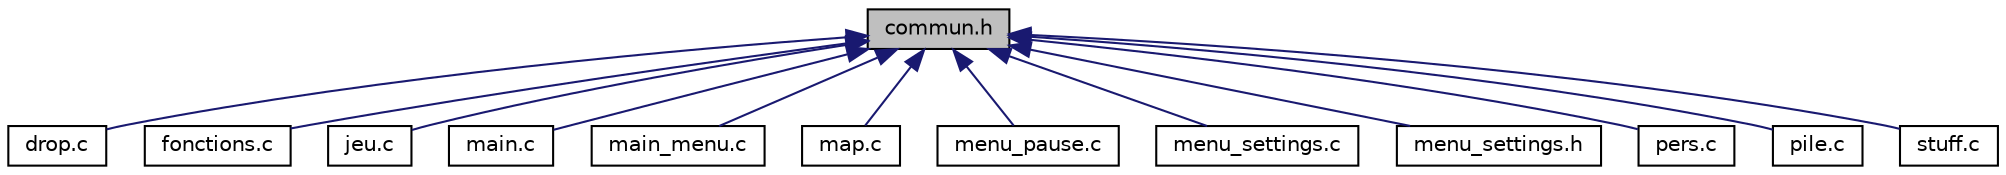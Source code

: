 digraph "commun.h"
{
 // LATEX_PDF_SIZE
  edge [fontname="Helvetica",fontsize="10",labelfontname="Helvetica",labelfontsize="10"];
  node [fontname="Helvetica",fontsize="10",shape=record];
  Node1 [label="commun.h",height=0.2,width=0.4,color="black", fillcolor="grey75", style="filled", fontcolor="black",tooltip="Fichier regroupant les constantes et librairies utilisées dans les différents fichiers."];
  Node1 -> Node2 [dir="back",color="midnightblue",fontsize="10",style="solid"];
  Node2 [label="drop.c",height=0.2,width=0.4,color="black", fillcolor="white", style="filled",URL="$drop_8c.html",tooltip="Contient les fonctions liées aux drops."];
  Node1 -> Node3 [dir="back",color="midnightblue",fontsize="10",style="solid"];
  Node3 [label="fonctions.c",height=0.2,width=0.4,color="black", fillcolor="white", style="filled",URL="$fonctions_8c.html",tooltip="Contient des fonctions utilisées pour le jeu."];
  Node1 -> Node4 [dir="back",color="midnightblue",fontsize="10",style="solid"];
  Node4 [label="jeu.c",height=0.2,width=0.4,color="black", fillcolor="white", style="filled",URL="$jeu_8c.html",tooltip="Contient les actions disponibles pendant une partie."];
  Node1 -> Node5 [dir="back",color="midnightblue",fontsize="10",style="solid"];
  Node5 [label="main.c",height=0.2,width=0.4,color="black", fillcolor="white", style="filled",URL="$main_8c.html",tooltip="Fichier principal du jeu Yualop."];
  Node1 -> Node6 [dir="back",color="midnightblue",fontsize="10",style="solid"];
  Node6 [label="main_menu.c",height=0.2,width=0.4,color="black", fillcolor="white", style="filled",URL="$main__menu_8c.html",tooltip="Contient le menu principal de Yualop."];
  Node1 -> Node7 [dir="back",color="midnightblue",fontsize="10",style="solid"];
  Node7 [label="map.c",height=0.2,width=0.4,color="black", fillcolor="white", style="filled",URL="$map_8c.html",tooltip="Contient la création du labyrinthe et la création des salles de jeu."];
  Node1 -> Node8 [dir="back",color="midnightblue",fontsize="10",style="solid"];
  Node8 [label="menu_pause.c",height=0.2,width=0.4,color="black", fillcolor="white", style="filled",URL="$menu__pause_8c.html",tooltip="Contient le menu de pause de Yualop."];
  Node1 -> Node9 [dir="back",color="midnightblue",fontsize="10",style="solid"];
  Node9 [label="menu_settings.c",height=0.2,width=0.4,color="black", fillcolor="white", style="filled",URL="$menu__settings_8c.html",tooltip="Contient le menu d'options de Yualop."];
  Node1 -> Node10 [dir="back",color="midnightblue",fontsize="10",style="solid"];
  Node10 [label="menu_settings.h",height=0.2,width=0.4,color="black", fillcolor="white", style="filled",URL="$menu__settings_8h_source.html",tooltip=" "];
  Node1 -> Node11 [dir="back",color="midnightblue",fontsize="10",style="solid"];
  Node11 [label="pers.c",height=0.2,width=0.4,color="black", fillcolor="white", style="filled",URL="$pers_8c.html",tooltip="Contient les fonctions liées aux personnages (joueur comme bot)"];
  Node1 -> Node12 [dir="back",color="midnightblue",fontsize="10",style="solid"];
  Node12 [label="pile.c",height=0.2,width=0.4,color="black", fillcolor="white", style="filled",URL="$pile_8c.html",tooltip="Contient les fonction pour la gestion de la pile."];
  Node1 -> Node13 [dir="back",color="midnightblue",fontsize="10",style="solid"];
  Node13 [label="stuff.c",height=0.2,width=0.4,color="black", fillcolor="white", style="filled",URL="$stuff_8c.html",tooltip="Programme de stats stuff."];
}
